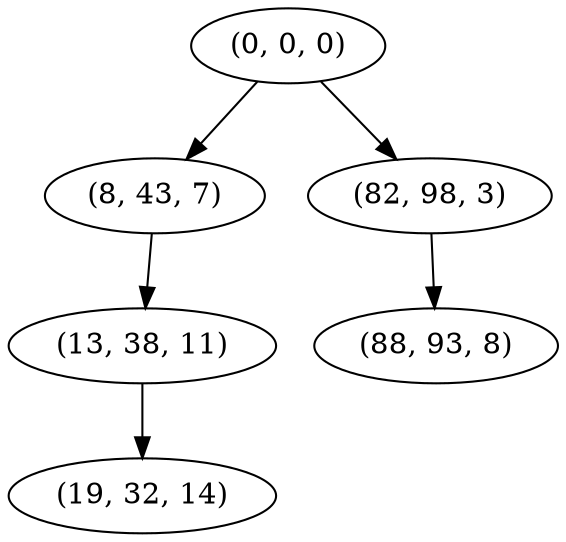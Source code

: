 digraph tree {
    "(0, 0, 0)";
    "(8, 43, 7)";
    "(13, 38, 11)";
    "(19, 32, 14)";
    "(82, 98, 3)";
    "(88, 93, 8)";
    "(0, 0, 0)" -> "(8, 43, 7)";
    "(0, 0, 0)" -> "(82, 98, 3)";
    "(8, 43, 7)" -> "(13, 38, 11)";
    "(13, 38, 11)" -> "(19, 32, 14)";
    "(82, 98, 3)" -> "(88, 93, 8)";
}
